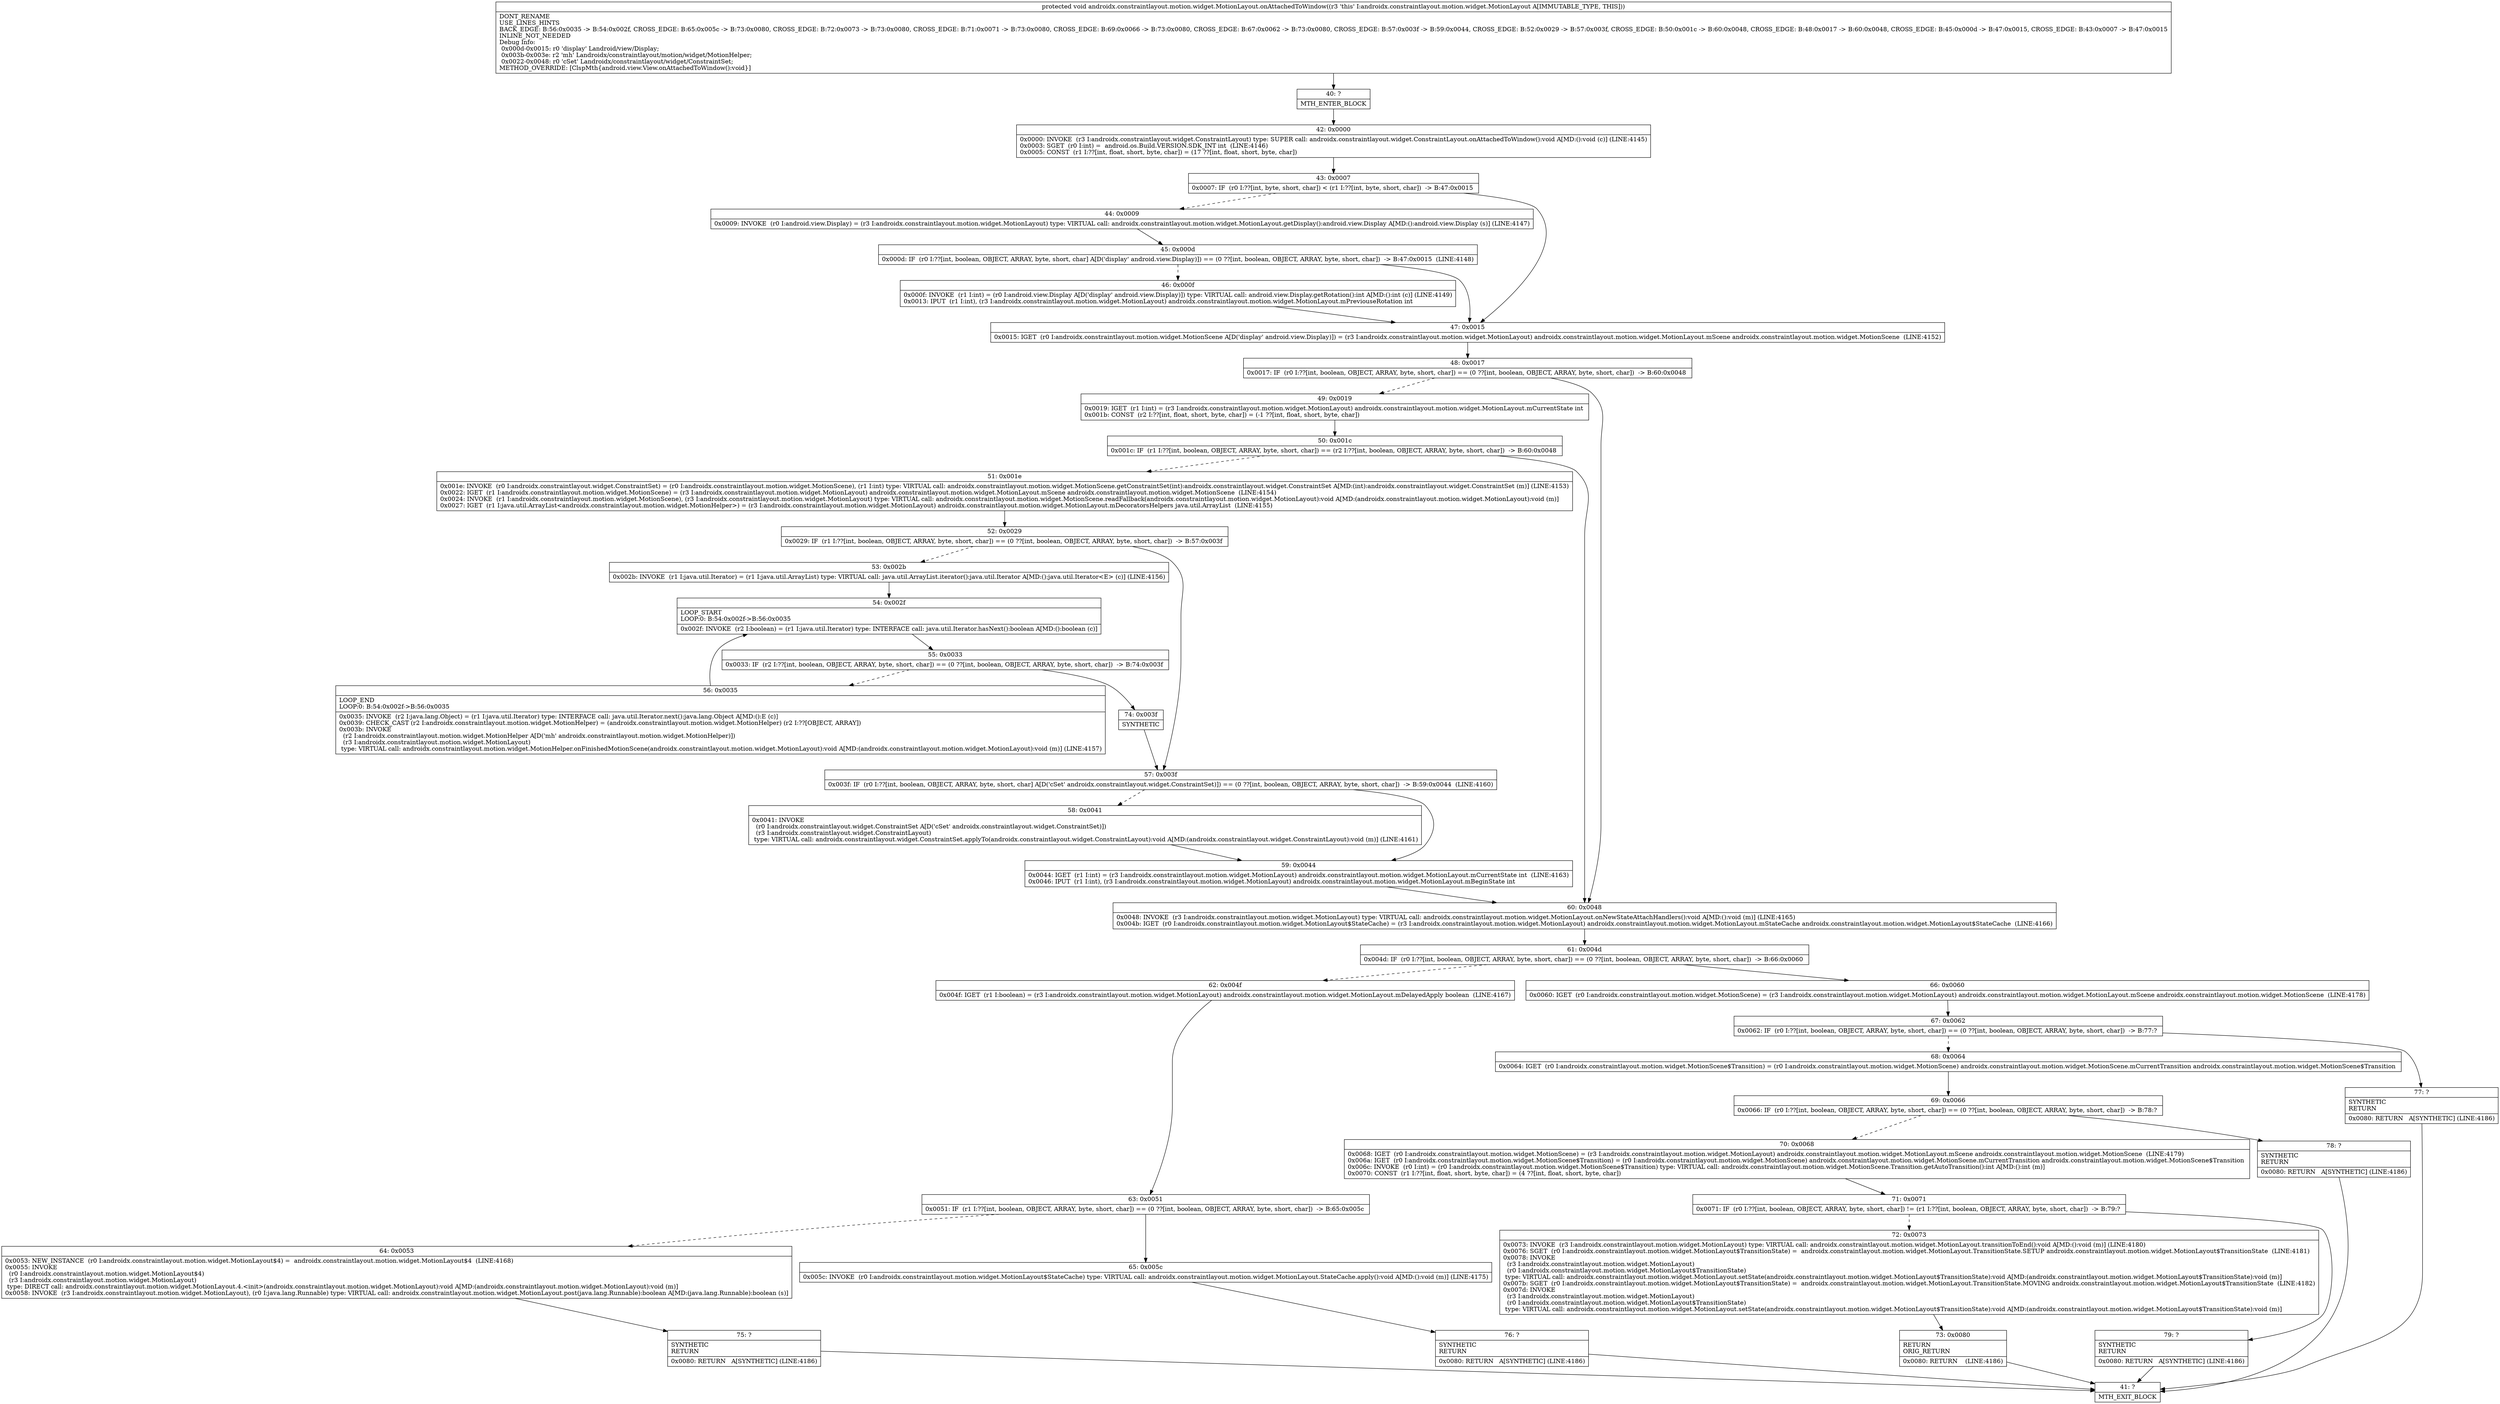 digraph "CFG forandroidx.constraintlayout.motion.widget.MotionLayout.onAttachedToWindow()V" {
Node_40 [shape=record,label="{40\:\ ?|MTH_ENTER_BLOCK\l}"];
Node_42 [shape=record,label="{42\:\ 0x0000|0x0000: INVOKE  (r3 I:androidx.constraintlayout.widget.ConstraintLayout) type: SUPER call: androidx.constraintlayout.widget.ConstraintLayout.onAttachedToWindow():void A[MD:():void (c)] (LINE:4145)\l0x0003: SGET  (r0 I:int) =  android.os.Build.VERSION.SDK_INT int  (LINE:4146)\l0x0005: CONST  (r1 I:??[int, float, short, byte, char]) = (17 ??[int, float, short, byte, char]) \l}"];
Node_43 [shape=record,label="{43\:\ 0x0007|0x0007: IF  (r0 I:??[int, byte, short, char]) \< (r1 I:??[int, byte, short, char])  \-\> B:47:0x0015 \l}"];
Node_44 [shape=record,label="{44\:\ 0x0009|0x0009: INVOKE  (r0 I:android.view.Display) = (r3 I:androidx.constraintlayout.motion.widget.MotionLayout) type: VIRTUAL call: androidx.constraintlayout.motion.widget.MotionLayout.getDisplay():android.view.Display A[MD:():android.view.Display (s)] (LINE:4147)\l}"];
Node_45 [shape=record,label="{45\:\ 0x000d|0x000d: IF  (r0 I:??[int, boolean, OBJECT, ARRAY, byte, short, char] A[D('display' android.view.Display)]) == (0 ??[int, boolean, OBJECT, ARRAY, byte, short, char])  \-\> B:47:0x0015  (LINE:4148)\l}"];
Node_46 [shape=record,label="{46\:\ 0x000f|0x000f: INVOKE  (r1 I:int) = (r0 I:android.view.Display A[D('display' android.view.Display)]) type: VIRTUAL call: android.view.Display.getRotation():int A[MD:():int (c)] (LINE:4149)\l0x0013: IPUT  (r1 I:int), (r3 I:androidx.constraintlayout.motion.widget.MotionLayout) androidx.constraintlayout.motion.widget.MotionLayout.mPreviouseRotation int \l}"];
Node_47 [shape=record,label="{47\:\ 0x0015|0x0015: IGET  (r0 I:androidx.constraintlayout.motion.widget.MotionScene A[D('display' android.view.Display)]) = (r3 I:androidx.constraintlayout.motion.widget.MotionLayout) androidx.constraintlayout.motion.widget.MotionLayout.mScene androidx.constraintlayout.motion.widget.MotionScene  (LINE:4152)\l}"];
Node_48 [shape=record,label="{48\:\ 0x0017|0x0017: IF  (r0 I:??[int, boolean, OBJECT, ARRAY, byte, short, char]) == (0 ??[int, boolean, OBJECT, ARRAY, byte, short, char])  \-\> B:60:0x0048 \l}"];
Node_49 [shape=record,label="{49\:\ 0x0019|0x0019: IGET  (r1 I:int) = (r3 I:androidx.constraintlayout.motion.widget.MotionLayout) androidx.constraintlayout.motion.widget.MotionLayout.mCurrentState int \l0x001b: CONST  (r2 I:??[int, float, short, byte, char]) = (\-1 ??[int, float, short, byte, char]) \l}"];
Node_50 [shape=record,label="{50\:\ 0x001c|0x001c: IF  (r1 I:??[int, boolean, OBJECT, ARRAY, byte, short, char]) == (r2 I:??[int, boolean, OBJECT, ARRAY, byte, short, char])  \-\> B:60:0x0048 \l}"];
Node_51 [shape=record,label="{51\:\ 0x001e|0x001e: INVOKE  (r0 I:androidx.constraintlayout.widget.ConstraintSet) = (r0 I:androidx.constraintlayout.motion.widget.MotionScene), (r1 I:int) type: VIRTUAL call: androidx.constraintlayout.motion.widget.MotionScene.getConstraintSet(int):androidx.constraintlayout.widget.ConstraintSet A[MD:(int):androidx.constraintlayout.widget.ConstraintSet (m)] (LINE:4153)\l0x0022: IGET  (r1 I:androidx.constraintlayout.motion.widget.MotionScene) = (r3 I:androidx.constraintlayout.motion.widget.MotionLayout) androidx.constraintlayout.motion.widget.MotionLayout.mScene androidx.constraintlayout.motion.widget.MotionScene  (LINE:4154)\l0x0024: INVOKE  (r1 I:androidx.constraintlayout.motion.widget.MotionScene), (r3 I:androidx.constraintlayout.motion.widget.MotionLayout) type: VIRTUAL call: androidx.constraintlayout.motion.widget.MotionScene.readFallback(androidx.constraintlayout.motion.widget.MotionLayout):void A[MD:(androidx.constraintlayout.motion.widget.MotionLayout):void (m)]\l0x0027: IGET  (r1 I:java.util.ArrayList\<androidx.constraintlayout.motion.widget.MotionHelper\>) = (r3 I:androidx.constraintlayout.motion.widget.MotionLayout) androidx.constraintlayout.motion.widget.MotionLayout.mDecoratorsHelpers java.util.ArrayList  (LINE:4155)\l}"];
Node_52 [shape=record,label="{52\:\ 0x0029|0x0029: IF  (r1 I:??[int, boolean, OBJECT, ARRAY, byte, short, char]) == (0 ??[int, boolean, OBJECT, ARRAY, byte, short, char])  \-\> B:57:0x003f \l}"];
Node_53 [shape=record,label="{53\:\ 0x002b|0x002b: INVOKE  (r1 I:java.util.Iterator) = (r1 I:java.util.ArrayList) type: VIRTUAL call: java.util.ArrayList.iterator():java.util.Iterator A[MD:():java.util.Iterator\<E\> (c)] (LINE:4156)\l}"];
Node_54 [shape=record,label="{54\:\ 0x002f|LOOP_START\lLOOP:0: B:54:0x002f\-\>B:56:0x0035\l|0x002f: INVOKE  (r2 I:boolean) = (r1 I:java.util.Iterator) type: INTERFACE call: java.util.Iterator.hasNext():boolean A[MD:():boolean (c)]\l}"];
Node_55 [shape=record,label="{55\:\ 0x0033|0x0033: IF  (r2 I:??[int, boolean, OBJECT, ARRAY, byte, short, char]) == (0 ??[int, boolean, OBJECT, ARRAY, byte, short, char])  \-\> B:74:0x003f \l}"];
Node_56 [shape=record,label="{56\:\ 0x0035|LOOP_END\lLOOP:0: B:54:0x002f\-\>B:56:0x0035\l|0x0035: INVOKE  (r2 I:java.lang.Object) = (r1 I:java.util.Iterator) type: INTERFACE call: java.util.Iterator.next():java.lang.Object A[MD:():E (c)]\l0x0039: CHECK_CAST (r2 I:androidx.constraintlayout.motion.widget.MotionHelper) = (androidx.constraintlayout.motion.widget.MotionHelper) (r2 I:??[OBJECT, ARRAY]) \l0x003b: INVOKE  \l  (r2 I:androidx.constraintlayout.motion.widget.MotionHelper A[D('mh' androidx.constraintlayout.motion.widget.MotionHelper)])\l  (r3 I:androidx.constraintlayout.motion.widget.MotionLayout)\l type: VIRTUAL call: androidx.constraintlayout.motion.widget.MotionHelper.onFinishedMotionScene(androidx.constraintlayout.motion.widget.MotionLayout):void A[MD:(androidx.constraintlayout.motion.widget.MotionLayout):void (m)] (LINE:4157)\l}"];
Node_74 [shape=record,label="{74\:\ 0x003f|SYNTHETIC\l}"];
Node_57 [shape=record,label="{57\:\ 0x003f|0x003f: IF  (r0 I:??[int, boolean, OBJECT, ARRAY, byte, short, char] A[D('cSet' androidx.constraintlayout.widget.ConstraintSet)]) == (0 ??[int, boolean, OBJECT, ARRAY, byte, short, char])  \-\> B:59:0x0044  (LINE:4160)\l}"];
Node_58 [shape=record,label="{58\:\ 0x0041|0x0041: INVOKE  \l  (r0 I:androidx.constraintlayout.widget.ConstraintSet A[D('cSet' androidx.constraintlayout.widget.ConstraintSet)])\l  (r3 I:androidx.constraintlayout.widget.ConstraintLayout)\l type: VIRTUAL call: androidx.constraintlayout.widget.ConstraintSet.applyTo(androidx.constraintlayout.widget.ConstraintLayout):void A[MD:(androidx.constraintlayout.widget.ConstraintLayout):void (m)] (LINE:4161)\l}"];
Node_59 [shape=record,label="{59\:\ 0x0044|0x0044: IGET  (r1 I:int) = (r3 I:androidx.constraintlayout.motion.widget.MotionLayout) androidx.constraintlayout.motion.widget.MotionLayout.mCurrentState int  (LINE:4163)\l0x0046: IPUT  (r1 I:int), (r3 I:androidx.constraintlayout.motion.widget.MotionLayout) androidx.constraintlayout.motion.widget.MotionLayout.mBeginState int \l}"];
Node_60 [shape=record,label="{60\:\ 0x0048|0x0048: INVOKE  (r3 I:androidx.constraintlayout.motion.widget.MotionLayout) type: VIRTUAL call: androidx.constraintlayout.motion.widget.MotionLayout.onNewStateAttachHandlers():void A[MD:():void (m)] (LINE:4165)\l0x004b: IGET  (r0 I:androidx.constraintlayout.motion.widget.MotionLayout$StateCache) = (r3 I:androidx.constraintlayout.motion.widget.MotionLayout) androidx.constraintlayout.motion.widget.MotionLayout.mStateCache androidx.constraintlayout.motion.widget.MotionLayout$StateCache  (LINE:4166)\l}"];
Node_61 [shape=record,label="{61\:\ 0x004d|0x004d: IF  (r0 I:??[int, boolean, OBJECT, ARRAY, byte, short, char]) == (0 ??[int, boolean, OBJECT, ARRAY, byte, short, char])  \-\> B:66:0x0060 \l}"];
Node_62 [shape=record,label="{62\:\ 0x004f|0x004f: IGET  (r1 I:boolean) = (r3 I:androidx.constraintlayout.motion.widget.MotionLayout) androidx.constraintlayout.motion.widget.MotionLayout.mDelayedApply boolean  (LINE:4167)\l}"];
Node_63 [shape=record,label="{63\:\ 0x0051|0x0051: IF  (r1 I:??[int, boolean, OBJECT, ARRAY, byte, short, char]) == (0 ??[int, boolean, OBJECT, ARRAY, byte, short, char])  \-\> B:65:0x005c \l}"];
Node_64 [shape=record,label="{64\:\ 0x0053|0x0053: NEW_INSTANCE  (r0 I:androidx.constraintlayout.motion.widget.MotionLayout$4) =  androidx.constraintlayout.motion.widget.MotionLayout$4  (LINE:4168)\l0x0055: INVOKE  \l  (r0 I:androidx.constraintlayout.motion.widget.MotionLayout$4)\l  (r3 I:androidx.constraintlayout.motion.widget.MotionLayout)\l type: DIRECT call: androidx.constraintlayout.motion.widget.MotionLayout.4.\<init\>(androidx.constraintlayout.motion.widget.MotionLayout):void A[MD:(androidx.constraintlayout.motion.widget.MotionLayout):void (m)]\l0x0058: INVOKE  (r3 I:androidx.constraintlayout.motion.widget.MotionLayout), (r0 I:java.lang.Runnable) type: VIRTUAL call: androidx.constraintlayout.motion.widget.MotionLayout.post(java.lang.Runnable):boolean A[MD:(java.lang.Runnable):boolean (s)]\l}"];
Node_75 [shape=record,label="{75\:\ ?|SYNTHETIC\lRETURN\l|0x0080: RETURN   A[SYNTHETIC] (LINE:4186)\l}"];
Node_41 [shape=record,label="{41\:\ ?|MTH_EXIT_BLOCK\l}"];
Node_65 [shape=record,label="{65\:\ 0x005c|0x005c: INVOKE  (r0 I:androidx.constraintlayout.motion.widget.MotionLayout$StateCache) type: VIRTUAL call: androidx.constraintlayout.motion.widget.MotionLayout.StateCache.apply():void A[MD:():void (m)] (LINE:4175)\l}"];
Node_76 [shape=record,label="{76\:\ ?|SYNTHETIC\lRETURN\l|0x0080: RETURN   A[SYNTHETIC] (LINE:4186)\l}"];
Node_66 [shape=record,label="{66\:\ 0x0060|0x0060: IGET  (r0 I:androidx.constraintlayout.motion.widget.MotionScene) = (r3 I:androidx.constraintlayout.motion.widget.MotionLayout) androidx.constraintlayout.motion.widget.MotionLayout.mScene androidx.constraintlayout.motion.widget.MotionScene  (LINE:4178)\l}"];
Node_67 [shape=record,label="{67\:\ 0x0062|0x0062: IF  (r0 I:??[int, boolean, OBJECT, ARRAY, byte, short, char]) == (0 ??[int, boolean, OBJECT, ARRAY, byte, short, char])  \-\> B:77:? \l}"];
Node_68 [shape=record,label="{68\:\ 0x0064|0x0064: IGET  (r0 I:androidx.constraintlayout.motion.widget.MotionScene$Transition) = (r0 I:androidx.constraintlayout.motion.widget.MotionScene) androidx.constraintlayout.motion.widget.MotionScene.mCurrentTransition androidx.constraintlayout.motion.widget.MotionScene$Transition \l}"];
Node_69 [shape=record,label="{69\:\ 0x0066|0x0066: IF  (r0 I:??[int, boolean, OBJECT, ARRAY, byte, short, char]) == (0 ??[int, boolean, OBJECT, ARRAY, byte, short, char])  \-\> B:78:? \l}"];
Node_70 [shape=record,label="{70\:\ 0x0068|0x0068: IGET  (r0 I:androidx.constraintlayout.motion.widget.MotionScene) = (r3 I:androidx.constraintlayout.motion.widget.MotionLayout) androidx.constraintlayout.motion.widget.MotionLayout.mScene androidx.constraintlayout.motion.widget.MotionScene  (LINE:4179)\l0x006a: IGET  (r0 I:androidx.constraintlayout.motion.widget.MotionScene$Transition) = (r0 I:androidx.constraintlayout.motion.widget.MotionScene) androidx.constraintlayout.motion.widget.MotionScene.mCurrentTransition androidx.constraintlayout.motion.widget.MotionScene$Transition \l0x006c: INVOKE  (r0 I:int) = (r0 I:androidx.constraintlayout.motion.widget.MotionScene$Transition) type: VIRTUAL call: androidx.constraintlayout.motion.widget.MotionScene.Transition.getAutoTransition():int A[MD:():int (m)]\l0x0070: CONST  (r1 I:??[int, float, short, byte, char]) = (4 ??[int, float, short, byte, char]) \l}"];
Node_71 [shape=record,label="{71\:\ 0x0071|0x0071: IF  (r0 I:??[int, boolean, OBJECT, ARRAY, byte, short, char]) != (r1 I:??[int, boolean, OBJECT, ARRAY, byte, short, char])  \-\> B:79:? \l}"];
Node_72 [shape=record,label="{72\:\ 0x0073|0x0073: INVOKE  (r3 I:androidx.constraintlayout.motion.widget.MotionLayout) type: VIRTUAL call: androidx.constraintlayout.motion.widget.MotionLayout.transitionToEnd():void A[MD:():void (m)] (LINE:4180)\l0x0076: SGET  (r0 I:androidx.constraintlayout.motion.widget.MotionLayout$TransitionState) =  androidx.constraintlayout.motion.widget.MotionLayout.TransitionState.SETUP androidx.constraintlayout.motion.widget.MotionLayout$TransitionState  (LINE:4181)\l0x0078: INVOKE  \l  (r3 I:androidx.constraintlayout.motion.widget.MotionLayout)\l  (r0 I:androidx.constraintlayout.motion.widget.MotionLayout$TransitionState)\l type: VIRTUAL call: androidx.constraintlayout.motion.widget.MotionLayout.setState(androidx.constraintlayout.motion.widget.MotionLayout$TransitionState):void A[MD:(androidx.constraintlayout.motion.widget.MotionLayout$TransitionState):void (m)]\l0x007b: SGET  (r0 I:androidx.constraintlayout.motion.widget.MotionLayout$TransitionState) =  androidx.constraintlayout.motion.widget.MotionLayout.TransitionState.MOVING androidx.constraintlayout.motion.widget.MotionLayout$TransitionState  (LINE:4182)\l0x007d: INVOKE  \l  (r3 I:androidx.constraintlayout.motion.widget.MotionLayout)\l  (r0 I:androidx.constraintlayout.motion.widget.MotionLayout$TransitionState)\l type: VIRTUAL call: androidx.constraintlayout.motion.widget.MotionLayout.setState(androidx.constraintlayout.motion.widget.MotionLayout$TransitionState):void A[MD:(androidx.constraintlayout.motion.widget.MotionLayout$TransitionState):void (m)]\l}"];
Node_73 [shape=record,label="{73\:\ 0x0080|RETURN\lORIG_RETURN\l|0x0080: RETURN    (LINE:4186)\l}"];
Node_79 [shape=record,label="{79\:\ ?|SYNTHETIC\lRETURN\l|0x0080: RETURN   A[SYNTHETIC] (LINE:4186)\l}"];
Node_78 [shape=record,label="{78\:\ ?|SYNTHETIC\lRETURN\l|0x0080: RETURN   A[SYNTHETIC] (LINE:4186)\l}"];
Node_77 [shape=record,label="{77\:\ ?|SYNTHETIC\lRETURN\l|0x0080: RETURN   A[SYNTHETIC] (LINE:4186)\l}"];
MethodNode[shape=record,label="{protected void androidx.constraintlayout.motion.widget.MotionLayout.onAttachedToWindow((r3 'this' I:androidx.constraintlayout.motion.widget.MotionLayout A[IMMUTABLE_TYPE, THIS]))  | DONT_RENAME\lUSE_LINES_HINTS\lBACK_EDGE: B:56:0x0035 \-\> B:54:0x002f, CROSS_EDGE: B:65:0x005c \-\> B:73:0x0080, CROSS_EDGE: B:72:0x0073 \-\> B:73:0x0080, CROSS_EDGE: B:71:0x0071 \-\> B:73:0x0080, CROSS_EDGE: B:69:0x0066 \-\> B:73:0x0080, CROSS_EDGE: B:67:0x0062 \-\> B:73:0x0080, CROSS_EDGE: B:57:0x003f \-\> B:59:0x0044, CROSS_EDGE: B:52:0x0029 \-\> B:57:0x003f, CROSS_EDGE: B:50:0x001c \-\> B:60:0x0048, CROSS_EDGE: B:48:0x0017 \-\> B:60:0x0048, CROSS_EDGE: B:45:0x000d \-\> B:47:0x0015, CROSS_EDGE: B:43:0x0007 \-\> B:47:0x0015\lINLINE_NOT_NEEDED\lDebug Info:\l  0x000d\-0x0015: r0 'display' Landroid\/view\/Display;\l  0x003b\-0x003e: r2 'mh' Landroidx\/constraintlayout\/motion\/widget\/MotionHelper;\l  0x0022\-0x0048: r0 'cSet' Landroidx\/constraintlayout\/widget\/ConstraintSet;\lMETHOD_OVERRIDE: [ClspMth\{android.view.View.onAttachedToWindow():void\}]\l}"];
MethodNode -> Node_40;Node_40 -> Node_42;
Node_42 -> Node_43;
Node_43 -> Node_44[style=dashed];
Node_43 -> Node_47;
Node_44 -> Node_45;
Node_45 -> Node_46[style=dashed];
Node_45 -> Node_47;
Node_46 -> Node_47;
Node_47 -> Node_48;
Node_48 -> Node_49[style=dashed];
Node_48 -> Node_60;
Node_49 -> Node_50;
Node_50 -> Node_51[style=dashed];
Node_50 -> Node_60;
Node_51 -> Node_52;
Node_52 -> Node_53[style=dashed];
Node_52 -> Node_57;
Node_53 -> Node_54;
Node_54 -> Node_55;
Node_55 -> Node_56[style=dashed];
Node_55 -> Node_74;
Node_56 -> Node_54;
Node_74 -> Node_57;
Node_57 -> Node_58[style=dashed];
Node_57 -> Node_59;
Node_58 -> Node_59;
Node_59 -> Node_60;
Node_60 -> Node_61;
Node_61 -> Node_62[style=dashed];
Node_61 -> Node_66;
Node_62 -> Node_63;
Node_63 -> Node_64[style=dashed];
Node_63 -> Node_65;
Node_64 -> Node_75;
Node_75 -> Node_41;
Node_65 -> Node_76;
Node_76 -> Node_41;
Node_66 -> Node_67;
Node_67 -> Node_68[style=dashed];
Node_67 -> Node_77;
Node_68 -> Node_69;
Node_69 -> Node_70[style=dashed];
Node_69 -> Node_78;
Node_70 -> Node_71;
Node_71 -> Node_72[style=dashed];
Node_71 -> Node_79;
Node_72 -> Node_73;
Node_73 -> Node_41;
Node_79 -> Node_41;
Node_78 -> Node_41;
Node_77 -> Node_41;
}


